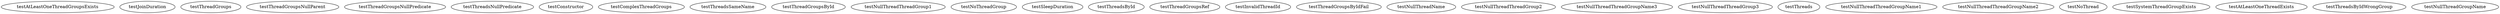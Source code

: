 digraph G {
testAtLeastOneThreadGroupsExists;
testJoinDuration;
testThreadGroups;
testThreadGroupsNullParent;
testThreadGroupsNullPredicate;
testThreadsNullPredicate;
testConstructor;
testComplexThreadGroups;
testThreadsSameName;
testThreadGroupsById;
testNullThreadThreadGroup1;
testNoThreadGroup;
testSleepDuration;
testThreadsById;
testThreadGroupsRef;
testInvalidThreadId;
testThreadGroupsByIdFail;
testNullThreadName;
testNullThreadThreadGroup2;
testNullThreadThreadGroupName3;
testNullThreadThreadGroup3;
testThreads;
testNullThreadThreadGroupName1;
testNullThreadThreadGroupName2;
testNoThread;
testSystemThreadGroupExists;
testAtLeastOneThreadExists;
testThreadsByIdWrongGroup;
testNullThreadGroupName;
}